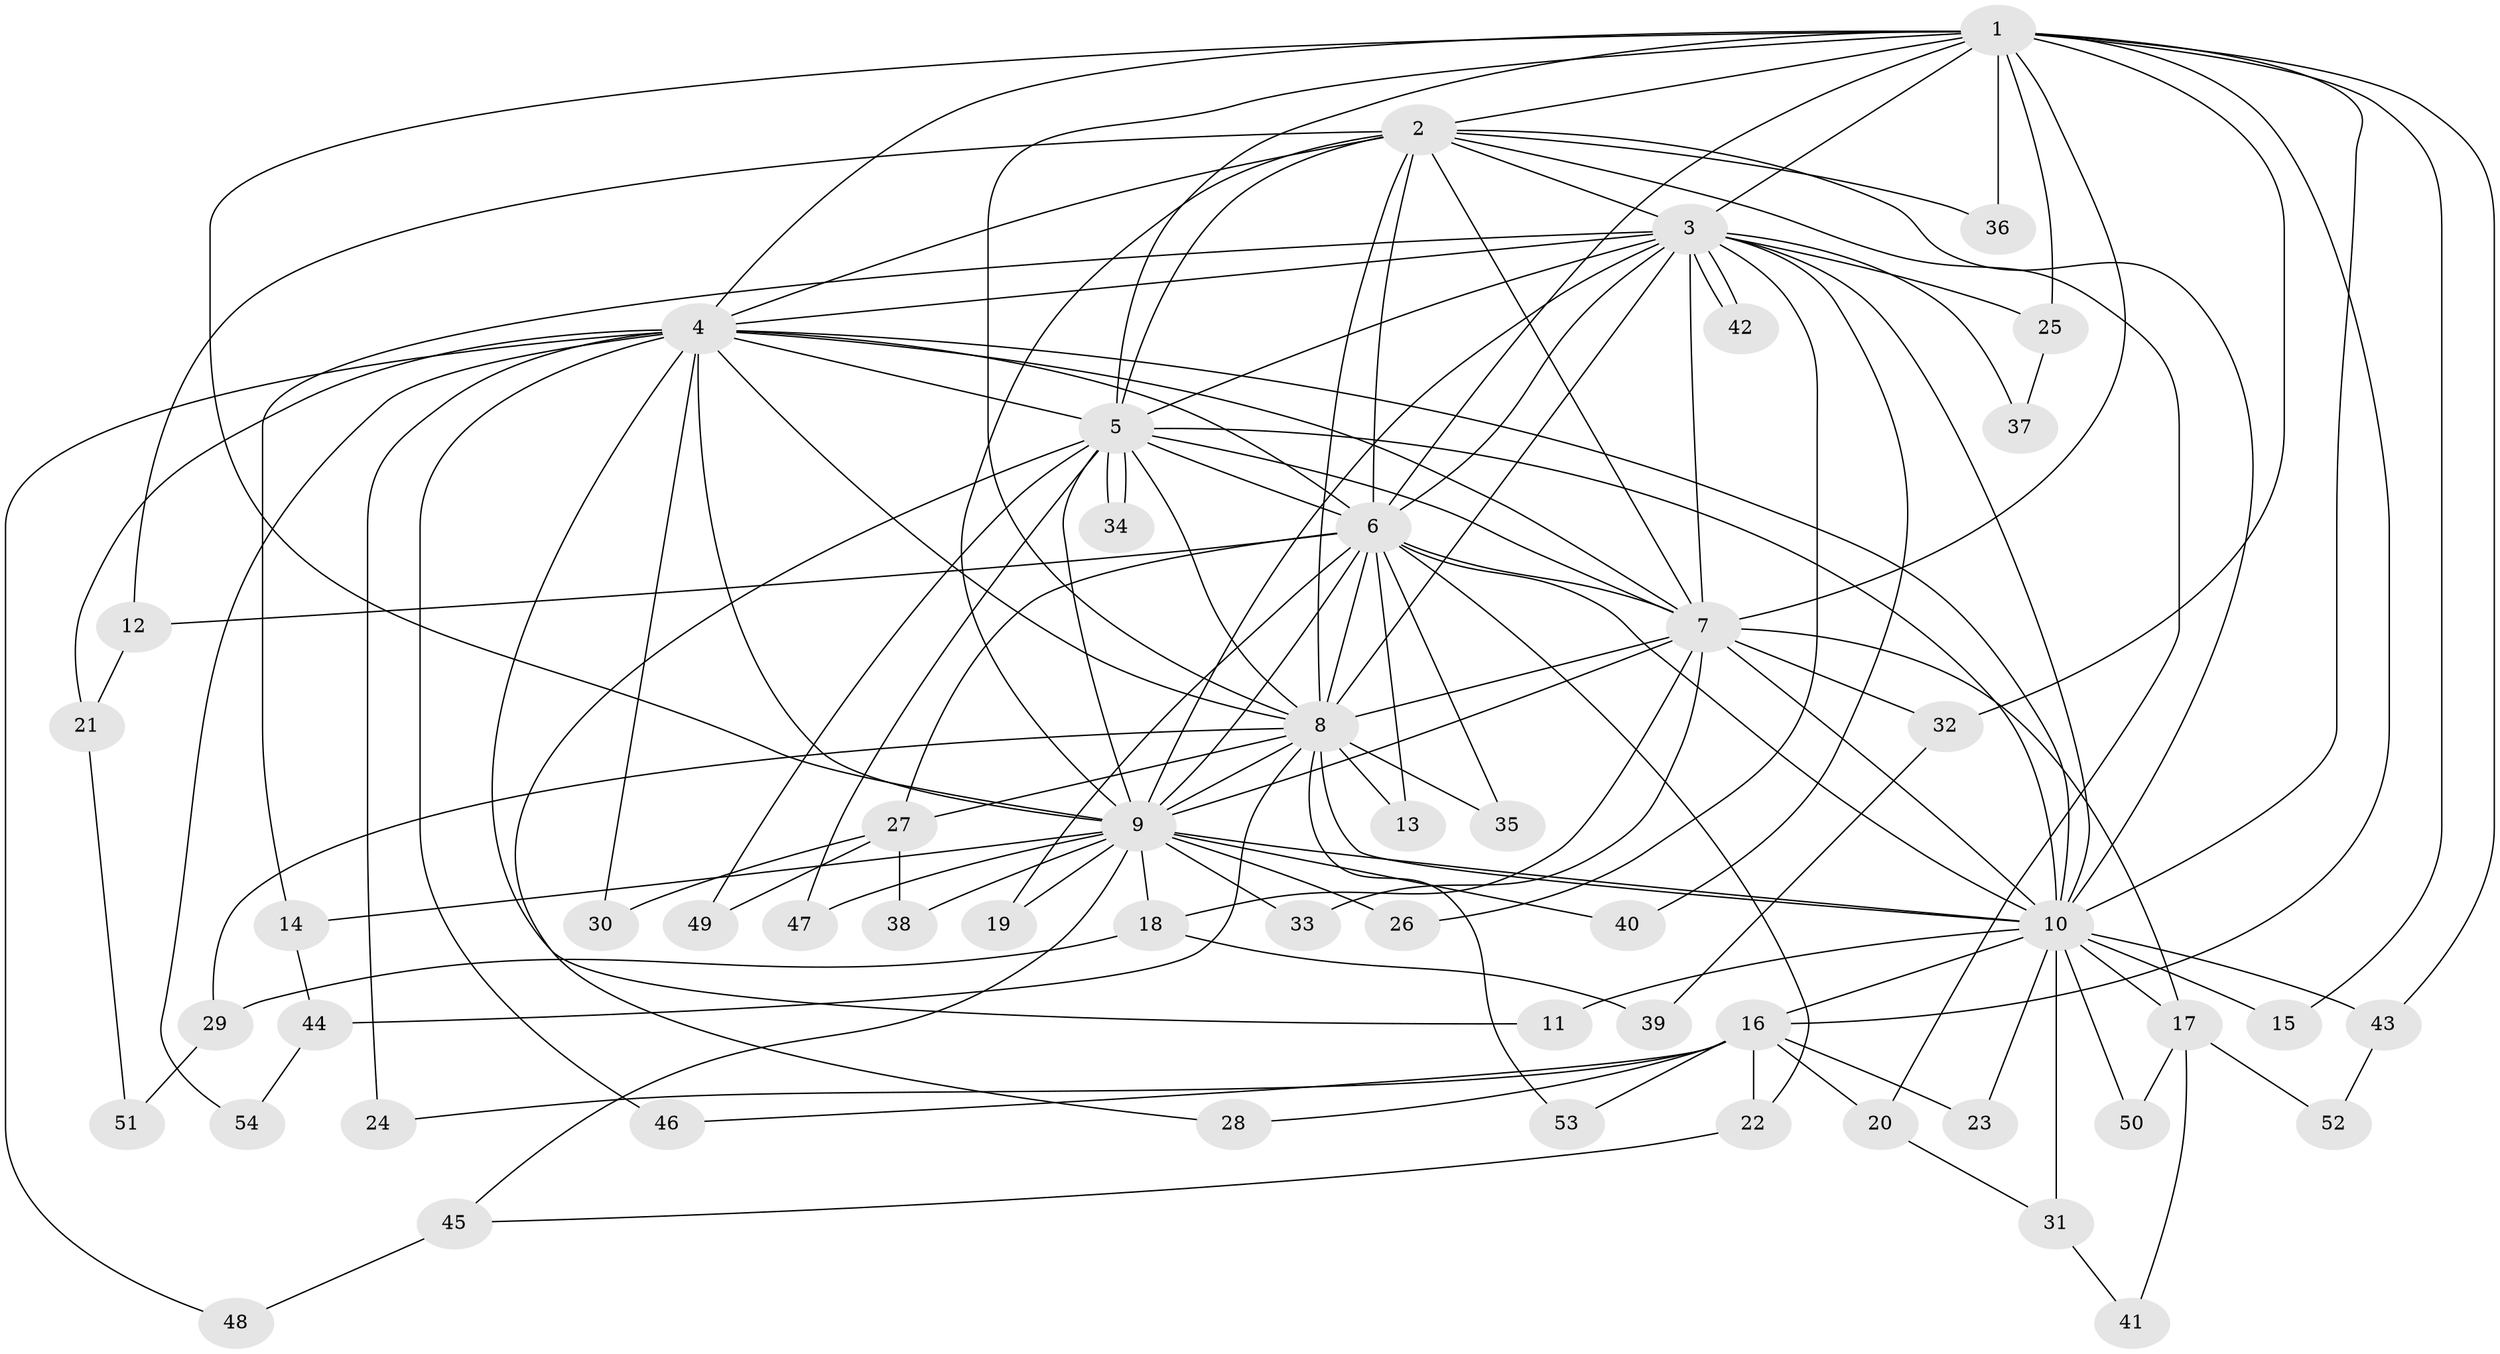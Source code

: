 // Generated by graph-tools (version 1.1) at 2025/34/03/09/25 02:34:53]
// undirected, 54 vertices, 133 edges
graph export_dot {
graph [start="1"]
  node [color=gray90,style=filled];
  1;
  2;
  3;
  4;
  5;
  6;
  7;
  8;
  9;
  10;
  11;
  12;
  13;
  14;
  15;
  16;
  17;
  18;
  19;
  20;
  21;
  22;
  23;
  24;
  25;
  26;
  27;
  28;
  29;
  30;
  31;
  32;
  33;
  34;
  35;
  36;
  37;
  38;
  39;
  40;
  41;
  42;
  43;
  44;
  45;
  46;
  47;
  48;
  49;
  50;
  51;
  52;
  53;
  54;
  1 -- 2;
  1 -- 3;
  1 -- 4;
  1 -- 5;
  1 -- 6;
  1 -- 7;
  1 -- 8;
  1 -- 9;
  1 -- 10;
  1 -- 15;
  1 -- 16;
  1 -- 25;
  1 -- 32;
  1 -- 36;
  1 -- 43;
  2 -- 3;
  2 -- 4;
  2 -- 5;
  2 -- 6;
  2 -- 7;
  2 -- 8;
  2 -- 9;
  2 -- 10;
  2 -- 12;
  2 -- 20;
  2 -- 36;
  3 -- 4;
  3 -- 5;
  3 -- 6;
  3 -- 7;
  3 -- 8;
  3 -- 9;
  3 -- 10;
  3 -- 14;
  3 -- 25;
  3 -- 26;
  3 -- 37;
  3 -- 40;
  3 -- 42;
  3 -- 42;
  4 -- 5;
  4 -- 6;
  4 -- 7;
  4 -- 8;
  4 -- 9;
  4 -- 10;
  4 -- 11;
  4 -- 21;
  4 -- 24;
  4 -- 30;
  4 -- 46;
  4 -- 48;
  4 -- 54;
  5 -- 6;
  5 -- 7;
  5 -- 8;
  5 -- 9;
  5 -- 10;
  5 -- 28;
  5 -- 34;
  5 -- 34;
  5 -- 47;
  5 -- 49;
  6 -- 7;
  6 -- 8;
  6 -- 9;
  6 -- 10;
  6 -- 12;
  6 -- 13;
  6 -- 19;
  6 -- 22;
  6 -- 27;
  6 -- 35;
  7 -- 8;
  7 -- 9;
  7 -- 10;
  7 -- 17;
  7 -- 18;
  7 -- 32;
  7 -- 33;
  8 -- 9;
  8 -- 10;
  8 -- 13;
  8 -- 27;
  8 -- 29;
  8 -- 35;
  8 -- 44;
  8 -- 53;
  9 -- 10;
  9 -- 14;
  9 -- 18;
  9 -- 19;
  9 -- 26;
  9 -- 33;
  9 -- 38;
  9 -- 40;
  9 -- 45;
  9 -- 47;
  10 -- 11;
  10 -- 15;
  10 -- 16;
  10 -- 17;
  10 -- 23;
  10 -- 31;
  10 -- 43;
  10 -- 50;
  12 -- 21;
  14 -- 44;
  16 -- 20;
  16 -- 22;
  16 -- 23;
  16 -- 24;
  16 -- 28;
  16 -- 46;
  16 -- 53;
  17 -- 41;
  17 -- 50;
  17 -- 52;
  18 -- 29;
  18 -- 39;
  20 -- 31;
  21 -- 51;
  22 -- 45;
  25 -- 37;
  27 -- 30;
  27 -- 38;
  27 -- 49;
  29 -- 51;
  31 -- 41;
  32 -- 39;
  43 -- 52;
  44 -- 54;
  45 -- 48;
}
